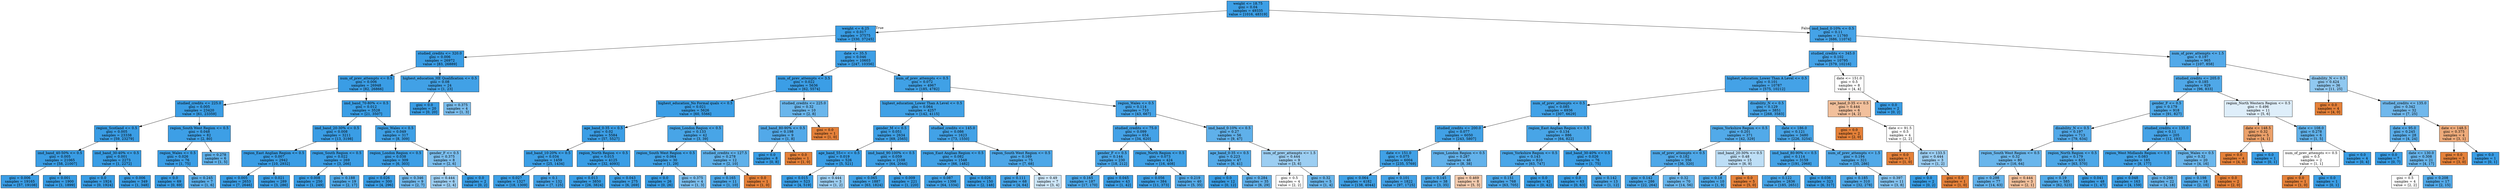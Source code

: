 digraph Tree {
node [shape=box, style="filled", color="black"] ;
0 [label="weight <= 18.75\ngini = 0.04\nsamples = 49335\nvalue = [1016, 48319]", fillcolor="#399de5fa"] ;
1 [label="weight <= 6.25\ngini = 0.017\nsamples = 37575\nvalue = [330, 37245]", fillcolor="#399de5fd"] ;
0 -> 1 [labeldistance=2.5, labelangle=45, headlabel="True"] ;
2 [label="studied_credits <= 320.0\ngini = 0.006\nsamples = 26972\nvalue = [83, 26889]", fillcolor="#399de5fe"] ;
1 -> 2 ;
3 [label="num_of_prev_attempts <= 0.5\ngini = 0.006\nsamples = 26948\nvalue = [82, 26866]", fillcolor="#399de5fe"] ;
2 -> 3 ;
4 [label="studied_credits <= 225.0\ngini = 0.005\nsamples = 23420\nvalue = [61, 23359]", fillcolor="#399de5fe"] ;
3 -> 4 ;
5 [label="region_Scotland <= 0.5\ngini = 0.005\nsamples = 23338\nvalue = [59, 23279]", fillcolor="#399de5fe"] ;
4 -> 5 ;
6 [label="imd_band_40-50% <= 0.5\ngini = 0.005\nsamples = 21065\nvalue = [58, 21007]", fillcolor="#399de5fe"] ;
5 -> 6 ;
7 [label="gini = 0.006\nsamples = 19165\nvalue = [57, 19108]", fillcolor="#399de5fe"] ;
6 -> 7 ;
8 [label="gini = 0.001\nsamples = 1900\nvalue = [1, 1899]", fillcolor="#399de5ff"] ;
6 -> 8 ;
9 [label="imd_band_30-40% <= 0.5\ngini = 0.001\nsamples = 2273\nvalue = [1, 2272]", fillcolor="#399de5ff"] ;
5 -> 9 ;
10 [label="gini = 0.0\nsamples = 1924\nvalue = [0, 1924]", fillcolor="#399de5ff"] ;
9 -> 10 ;
11 [label="gini = 0.006\nsamples = 349\nvalue = [1, 348]", fillcolor="#399de5fe"] ;
9 -> 11 ;
12 [label="region_South West Region <= 0.5\ngini = 0.048\nsamples = 82\nvalue = [2, 80]", fillcolor="#399de5f9"] ;
4 -> 12 ;
13 [label="region_Wales <= 0.5\ngini = 0.026\nsamples = 76\nvalue = [1, 75]", fillcolor="#399de5fc"] ;
12 -> 13 ;
14 [label="gini = 0.0\nsamples = 69\nvalue = [0, 69]", fillcolor="#399de5ff"] ;
13 -> 14 ;
15 [label="gini = 0.245\nsamples = 7\nvalue = [1, 6]", fillcolor="#399de5d4"] ;
13 -> 15 ;
16 [label="gini = 0.278\nsamples = 6\nvalue = [1, 5]", fillcolor="#399de5cc"] ;
12 -> 16 ;
17 [label="imd_band_70-80% <= 0.5\ngini = 0.012\nsamples = 3528\nvalue = [21, 3507]", fillcolor="#399de5fd"] ;
3 -> 17 ;
18 [label="imd_band_20-30% <= 0.5\ngini = 0.008\nsamples = 3211\nvalue = [13, 3198]", fillcolor="#399de5fe"] ;
17 -> 18 ;
19 [label="region_East Anglian Region <= 0.5\ngini = 0.007\nsamples = 2942\nvalue = [10, 2932]", fillcolor="#399de5fe"] ;
18 -> 19 ;
20 [label="gini = 0.005\nsamples = 2653\nvalue = [7, 2646]", fillcolor="#399de5fe"] ;
19 -> 20 ;
21 [label="gini = 0.021\nsamples = 289\nvalue = [3, 286]", fillcolor="#399de5fc"] ;
19 -> 21 ;
22 [label="region_South Region <= 0.5\ngini = 0.022\nsamples = 269\nvalue = [3, 266]", fillcolor="#399de5fc"] ;
18 -> 22 ;
23 [label="gini = 0.008\nsamples = 250\nvalue = [1, 249]", fillcolor="#399de5fe"] ;
22 -> 23 ;
24 [label="gini = 0.188\nsamples = 19\nvalue = [2, 17]", fillcolor="#399de5e1"] ;
22 -> 24 ;
25 [label="region_Wales <= 0.5\ngini = 0.049\nsamples = 317\nvalue = [8, 309]", fillcolor="#399de5f8"] ;
17 -> 25 ;
26 [label="region_London Region <= 0.5\ngini = 0.038\nsamples = 309\nvalue = [6, 303]", fillcolor="#399de5fa"] ;
25 -> 26 ;
27 [label="gini = 0.026\nsamples = 300\nvalue = [4, 296]", fillcolor="#399de5fc"] ;
26 -> 27 ;
28 [label="gini = 0.346\nsamples = 9\nvalue = [2, 7]", fillcolor="#399de5b6"] ;
26 -> 28 ;
29 [label="gender_F <= 0.5\ngini = 0.375\nsamples = 8\nvalue = [2, 6]", fillcolor="#399de5aa"] ;
25 -> 29 ;
30 [label="gini = 0.444\nsamples = 6\nvalue = [2, 4]", fillcolor="#399de57f"] ;
29 -> 30 ;
31 [label="gini = 0.0\nsamples = 2\nvalue = [0, 2]", fillcolor="#399de5ff"] ;
29 -> 31 ;
32 [label="highest_education_HE Qualification <= 0.5\ngini = 0.08\nsamples = 24\nvalue = [1, 23]", fillcolor="#399de5f4"] ;
2 -> 32 ;
33 [label="gini = 0.0\nsamples = 20\nvalue = [0, 20]", fillcolor="#399de5ff"] ;
32 -> 33 ;
34 [label="gini = 0.375\nsamples = 4\nvalue = [1, 3]", fillcolor="#399de5aa"] ;
32 -> 34 ;
35 [label="date <= 35.5\ngini = 0.046\nsamples = 10603\nvalue = [247, 10356]", fillcolor="#399de5f9"] ;
1 -> 35 ;
36 [label="num_of_prev_attempts <= 3.5\ngini = 0.022\nsamples = 5636\nvalue = [62, 5574]", fillcolor="#399de5fc"] ;
35 -> 36 ;
37 [label="highest_education_No Formal quals <= 0.5\ngini = 0.021\nsamples = 5626\nvalue = [60, 5566]", fillcolor="#399de5fc"] ;
36 -> 37 ;
38 [label="age_band_0-35 <= 0.5\ngini = 0.02\nsamples = 5584\nvalue = [57, 5527]", fillcolor="#399de5fc"] ;
37 -> 38 ;
39 [label="imd_band_10-20% <= 0.5\ngini = 0.034\nsamples = 1459\nvalue = [25, 1434]", fillcolor="#399de5fb"] ;
38 -> 39 ;
40 [label="gini = 0.027\nsamples = 1327\nvalue = [18, 1309]", fillcolor="#399de5fb"] ;
39 -> 40 ;
41 [label="gini = 0.1\nsamples = 132\nvalue = [7, 125]", fillcolor="#399de5f1"] ;
39 -> 41 ;
42 [label="region_North Region <= 0.5\ngini = 0.015\nsamples = 4125\nvalue = [32, 4093]", fillcolor="#399de5fd"] ;
38 -> 42 ;
43 [label="gini = 0.013\nsamples = 3850\nvalue = [26, 3824]", fillcolor="#399de5fd"] ;
42 -> 43 ;
44 [label="gini = 0.043\nsamples = 275\nvalue = [6, 269]", fillcolor="#399de5f9"] ;
42 -> 44 ;
45 [label="region_London Region <= 0.5\ngini = 0.133\nsamples = 42\nvalue = [3, 39]", fillcolor="#399de5eb"] ;
37 -> 45 ;
46 [label="region_South West Region <= 0.5\ngini = 0.064\nsamples = 30\nvalue = [1, 29]", fillcolor="#399de5f6"] ;
45 -> 46 ;
47 [label="gini = 0.0\nsamples = 26\nvalue = [0, 26]", fillcolor="#399de5ff"] ;
46 -> 47 ;
48 [label="gini = 0.375\nsamples = 4\nvalue = [1, 3]", fillcolor="#399de5aa"] ;
46 -> 48 ;
49 [label="studied_credits <= 127.5\ngini = 0.278\nsamples = 12\nvalue = [2, 10]", fillcolor="#399de5cc"] ;
45 -> 49 ;
50 [label="gini = 0.165\nsamples = 11\nvalue = [1, 10]", fillcolor="#399de5e6"] ;
49 -> 50 ;
51 [label="gini = 0.0\nsamples = 1\nvalue = [1, 0]", fillcolor="#e58139ff"] ;
49 -> 51 ;
52 [label="studied_credits <= 225.0\ngini = 0.32\nsamples = 10\nvalue = [2, 8]", fillcolor="#399de5bf"] ;
36 -> 52 ;
53 [label="imd_band_80-90% <= 0.5\ngini = 0.198\nsamples = 9\nvalue = [1, 8]", fillcolor="#399de5df"] ;
52 -> 53 ;
54 [label="gini = 0.0\nsamples = 8\nvalue = [0, 8]", fillcolor="#399de5ff"] ;
53 -> 54 ;
55 [label="gini = 0.0\nsamples = 1\nvalue = [1, 0]", fillcolor="#e58139ff"] ;
53 -> 55 ;
56 [label="gini = 0.0\nsamples = 1\nvalue = [1, 0]", fillcolor="#e58139ff"] ;
52 -> 56 ;
57 [label="num_of_prev_attempts <= 0.5\ngini = 0.072\nsamples = 4967\nvalue = [185, 4782]", fillcolor="#399de5f5"] ;
35 -> 57 ;
58 [label="highest_education_Lower Than A Level <= 0.5\ngini = 0.064\nsamples = 4257\nvalue = [142, 4115]", fillcolor="#399de5f6"] ;
57 -> 58 ;
59 [label="gender_M <= 0.5\ngini = 0.051\nsamples = 2634\nvalue = [69, 2565]", fillcolor="#399de5f8"] ;
58 -> 59 ;
60 [label="age_band_55<= <= 0.5\ngini = 0.019\nsamples = 526\nvalue = [5, 521]", fillcolor="#399de5fd"] ;
59 -> 60 ;
61 [label="gini = 0.015\nsamples = 523\nvalue = [4, 519]", fillcolor="#399de5fd"] ;
60 -> 61 ;
62 [label="gini = 0.444\nsamples = 3\nvalue = [1, 2]", fillcolor="#399de57f"] ;
60 -> 62 ;
63 [label="imd_band_90-100% <= 0.5\ngini = 0.059\nsamples = 2108\nvalue = [64, 2044]", fillcolor="#399de5f7"] ;
59 -> 63 ;
64 [label="gini = 0.065\nsamples = 1887\nvalue = [63, 1824]", fillcolor="#399de5f6"] ;
63 -> 64 ;
65 [label="gini = 0.009\nsamples = 221\nvalue = [1, 220]", fillcolor="#399de5fe"] ;
63 -> 65 ;
66 [label="studied_credits <= 145.0\ngini = 0.086\nsamples = 1623\nvalue = [73, 1550]", fillcolor="#399de5f3"] ;
58 -> 66 ;
67 [label="region_East Anglian Region <= 0.5\ngini = 0.082\nsamples = 1548\nvalue = [66, 1482]", fillcolor="#399de5f4"] ;
66 -> 67 ;
68 [label="gini = 0.087\nsamples = 1398\nvalue = [64, 1334]", fillcolor="#399de5f3"] ;
67 -> 68 ;
69 [label="gini = 0.026\nsamples = 150\nvalue = [2, 148]", fillcolor="#399de5fc"] ;
67 -> 69 ;
70 [label="region_South West Region <= 0.5\ngini = 0.169\nsamples = 75\nvalue = [7, 68]", fillcolor="#399de5e5"] ;
66 -> 70 ;
71 [label="gini = 0.111\nsamples = 68\nvalue = [4, 64]", fillcolor="#399de5ef"] ;
70 -> 71 ;
72 [label="gini = 0.49\nsamples = 7\nvalue = [3, 4]", fillcolor="#399de540"] ;
70 -> 72 ;
73 [label="region_Wales <= 0.5\ngini = 0.114\nsamples = 710\nvalue = [43, 667]", fillcolor="#399de5ef"] ;
57 -> 73 ;
74 [label="studied_credits <= 75.0\ngini = 0.099\nsamples = 654\nvalue = [34, 620]", fillcolor="#399de5f1"] ;
73 -> 74 ;
75 [label="gender_F <= 0.5\ngini = 0.144\nsamples = 230\nvalue = [18, 212]", fillcolor="#399de5e9"] ;
74 -> 75 ;
76 [label="gini = 0.165\nsamples = 187\nvalue = [17, 170]", fillcolor="#399de5e6"] ;
75 -> 76 ;
77 [label="gini = 0.045\nsamples = 43\nvalue = [1, 42]", fillcolor="#399de5f9"] ;
75 -> 77 ;
78 [label="region_North Region <= 0.5\ngini = 0.073\nsamples = 424\nvalue = [16, 408]", fillcolor="#399de5f5"] ;
74 -> 78 ;
79 [label="gini = 0.056\nsamples = 384\nvalue = [11, 373]", fillcolor="#399de5f7"] ;
78 -> 79 ;
80 [label="gini = 0.219\nsamples = 40\nvalue = [5, 35]", fillcolor="#399de5db"] ;
78 -> 80 ;
81 [label="imd_band_0-10% <= 0.5\ngini = 0.27\nsamples = 56\nvalue = [9, 47]", fillcolor="#399de5ce"] ;
73 -> 81 ;
82 [label="age_band_0-35 <= 0.5\ngini = 0.223\nsamples = 47\nvalue = [6, 41]", fillcolor="#399de5da"] ;
81 -> 82 ;
83 [label="gini = 0.0\nsamples = 12\nvalue = [0, 12]", fillcolor="#399de5ff"] ;
82 -> 83 ;
84 [label="gini = 0.284\nsamples = 35\nvalue = [6, 29]", fillcolor="#399de5ca"] ;
82 -> 84 ;
85 [label="num_of_prev_attempts <= 1.5\ngini = 0.444\nsamples = 9\nvalue = [3, 6]", fillcolor="#399de57f"] ;
81 -> 85 ;
86 [label="gini = 0.5\nsamples = 4\nvalue = [2, 2]", fillcolor="#e5813900"] ;
85 -> 86 ;
87 [label="gini = 0.32\nsamples = 5\nvalue = [1, 4]", fillcolor="#399de5bf"] ;
85 -> 87 ;
88 [label="imd_band_0-10% <= 0.5\ngini = 0.11\nsamples = 11760\nvalue = [686, 11074]", fillcolor="#399de5ef"] ;
0 -> 88 [labeldistance=2.5, labelangle=-45, headlabel="False"] ;
89 [label="studied_credits <= 345.0\ngini = 0.102\nsamples = 10795\nvalue = [579, 10216]", fillcolor="#399de5f1"] ;
88 -> 89 ;
90 [label="highest_education_Lower Than A Level <= 0.5\ngini = 0.101\nsamples = 10787\nvalue = [575, 10212]", fillcolor="#399de5f1"] ;
89 -> 90 ;
91 [label="num_of_prev_attempts <= 0.5\ngini = 0.085\nsamples = 6936\nvalue = [307, 6629]", fillcolor="#399de5f3"] ;
90 -> 91 ;
92 [label="studied_credits <= 200.0\ngini = 0.077\nsamples = 6050\nvalue = [243, 5807]", fillcolor="#399de5f4"] ;
91 -> 92 ;
93 [label="date <= 151.0\ngini = 0.075\nsamples = 6004\nvalue = [235, 5769]", fillcolor="#399de5f5"] ;
92 -> 93 ;
94 [label="gini = 0.064\nsamples = 4182\nvalue = [138, 4044]", fillcolor="#399de5f6"] ;
93 -> 94 ;
95 [label="gini = 0.101\nsamples = 1822\nvalue = [97, 1725]", fillcolor="#399de5f1"] ;
93 -> 95 ;
96 [label="region_London Region <= 0.5\ngini = 0.287\nsamples = 46\nvalue = [8, 38]", fillcolor="#399de5c9"] ;
92 -> 96 ;
97 [label="gini = 0.145\nsamples = 38\nvalue = [3, 35]", fillcolor="#399de5e9"] ;
96 -> 97 ;
98 [label="gini = 0.469\nsamples = 8\nvalue = [5, 3]", fillcolor="#e5813966"] ;
96 -> 98 ;
99 [label="region_East Anglian Region <= 0.5\ngini = 0.134\nsamples = 886\nvalue = [64, 822]", fillcolor="#399de5eb"] ;
91 -> 99 ;
100 [label="region_Yorkshire Region <= 0.5\ngini = 0.143\nsamples = 810\nvalue = [63, 747]", fillcolor="#399de5e9"] ;
99 -> 100 ;
101 [label="gini = 0.151\nsamples = 768\nvalue = [63, 705]", fillcolor="#399de5e8"] ;
100 -> 101 ;
102 [label="gini = 0.0\nsamples = 42\nvalue = [0, 42]", fillcolor="#399de5ff"] ;
100 -> 102 ;
103 [label="imd_band_30-40% <= 0.5\ngini = 0.026\nsamples = 76\nvalue = [1, 75]", fillcolor="#399de5fc"] ;
99 -> 103 ;
104 [label="gini = 0.0\nsamples = 63\nvalue = [0, 63]", fillcolor="#399de5ff"] ;
103 -> 104 ;
105 [label="gini = 0.142\nsamples = 13\nvalue = [1, 12]", fillcolor="#399de5ea"] ;
103 -> 105 ;
106 [label="disability_N <= 0.5\ngini = 0.129\nsamples = 3851\nvalue = [268, 3583]", fillcolor="#399de5ec"] ;
90 -> 106 ;
107 [label="region_Yorkshire Region <= 0.5\ngini = 0.201\nsamples = 371\nvalue = [42, 329]", fillcolor="#399de5de"] ;
106 -> 107 ;
108 [label="num_of_prev_attempts <= 0.5\ngini = 0.182\nsamples = 356\nvalue = [36, 320]", fillcolor="#399de5e2"] ;
107 -> 108 ;
109 [label="gini = 0.142\nsamples = 286\nvalue = [22, 264]", fillcolor="#399de5ea"] ;
108 -> 109 ;
110 [label="gini = 0.32\nsamples = 70\nvalue = [14, 56]", fillcolor="#399de5bf"] ;
108 -> 110 ;
111 [label="imd_band_20-30% <= 0.5\ngini = 0.48\nsamples = 15\nvalue = [6, 9]", fillcolor="#399de555"] ;
107 -> 111 ;
112 [label="gini = 0.18\nsamples = 10\nvalue = [1, 9]", fillcolor="#399de5e3"] ;
111 -> 112 ;
113 [label="gini = 0.0\nsamples = 5\nvalue = [5, 0]", fillcolor="#e58139ff"] ;
111 -> 113 ;
114 [label="date <= 186.0\ngini = 0.121\nsamples = 3480\nvalue = [226, 3254]", fillcolor="#399de5ed"] ;
106 -> 114 ;
115 [label="imd_band_80-90% <= 0.5\ngini = 0.114\nsamples = 3159\nvalue = [191, 2968]", fillcolor="#399de5ef"] ;
114 -> 115 ;
116 [label="gini = 0.122\nsamples = 2836\nvalue = [185, 2651]", fillcolor="#399de5ed"] ;
115 -> 116 ;
117 [label="gini = 0.036\nsamples = 323\nvalue = [6, 317]", fillcolor="#399de5fa"] ;
115 -> 117 ;
118 [label="num_of_prev_attempts <= 1.5\ngini = 0.194\nsamples = 321\nvalue = [35, 286]", fillcolor="#399de5e0"] ;
114 -> 118 ;
119 [label="gini = 0.185\nsamples = 310\nvalue = [32, 278]", fillcolor="#399de5e2"] ;
118 -> 119 ;
120 [label="gini = 0.397\nsamples = 11\nvalue = [3, 8]", fillcolor="#399de59f"] ;
118 -> 120 ;
121 [label="date <= 151.0\ngini = 0.5\nsamples = 8\nvalue = [4, 4]", fillcolor="#e5813900"] ;
89 -> 121 ;
122 [label="age_band_0-35 <= 0.5\ngini = 0.444\nsamples = 6\nvalue = [4, 2]", fillcolor="#e581397f"] ;
121 -> 122 ;
123 [label="gini = 0.0\nsamples = 2\nvalue = [2, 0]", fillcolor="#e58139ff"] ;
122 -> 123 ;
124 [label="date <= 91.5\ngini = 0.5\nsamples = 4\nvalue = [2, 2]", fillcolor="#e5813900"] ;
122 -> 124 ;
125 [label="gini = 0.0\nsamples = 1\nvalue = [1, 0]", fillcolor="#e58139ff"] ;
124 -> 125 ;
126 [label="date <= 133.5\ngini = 0.444\nsamples = 3\nvalue = [1, 2]", fillcolor="#399de57f"] ;
124 -> 126 ;
127 [label="gini = 0.0\nsamples = 2\nvalue = [0, 2]", fillcolor="#399de5ff"] ;
126 -> 127 ;
128 [label="gini = 0.0\nsamples = 1\nvalue = [1, 0]", fillcolor="#e58139ff"] ;
126 -> 128 ;
129 [label="gini = 0.0\nsamples = 2\nvalue = [0, 2]", fillcolor="#399de5ff"] ;
121 -> 129 ;
130 [label="num_of_prev_attempts <= 1.5\ngini = 0.197\nsamples = 965\nvalue = [107, 858]", fillcolor="#399de5df"] ;
88 -> 130 ;
131 [label="studied_credits <= 205.0\ngini = 0.185\nsamples = 929\nvalue = [96, 833]", fillcolor="#399de5e2"] ;
130 -> 131 ;
132 [label="gender_F <= 0.5\ngini = 0.179\nsamples = 918\nvalue = [91, 827]", fillcolor="#399de5e3"] ;
131 -> 132 ;
133 [label="disability_N <= 0.5\ngini = 0.197\nsamples = 713\nvalue = [79, 634]", fillcolor="#399de5df"] ;
132 -> 133 ;
134 [label="region_South West Region <= 0.5\ngini = 0.32\nsamples = 80\nvalue = [16, 64]", fillcolor="#399de5bf"] ;
133 -> 134 ;
135 [label="gini = 0.298\nsamples = 77\nvalue = [14, 63]", fillcolor="#399de5c6"] ;
134 -> 135 ;
136 [label="gini = 0.444\nsamples = 3\nvalue = [2, 1]", fillcolor="#e581397f"] ;
134 -> 136 ;
137 [label="region_North Region <= 0.5\ngini = 0.179\nsamples = 633\nvalue = [63, 570]", fillcolor="#399de5e3"] ;
133 -> 137 ;
138 [label="gini = 0.19\nsamples = 585\nvalue = [62, 523]", fillcolor="#399de5e1"] ;
137 -> 138 ;
139 [label="gini = 0.041\nsamples = 48\nvalue = [1, 47]", fillcolor="#399de5fa"] ;
137 -> 139 ;
140 [label="studied_credits <= 135.0\ngini = 0.11\nsamples = 205\nvalue = [12, 193]", fillcolor="#399de5ef"] ;
132 -> 140 ;
141 [label="region_West Midlands Region <= 0.5\ngini = 0.083\nsamples = 185\nvalue = [8, 177]", fillcolor="#399de5f3"] ;
140 -> 141 ;
142 [label="gini = 0.048\nsamples = 163\nvalue = [4, 159]", fillcolor="#399de5f9"] ;
141 -> 142 ;
143 [label="gini = 0.298\nsamples = 22\nvalue = [4, 18]", fillcolor="#399de5c6"] ;
141 -> 143 ;
144 [label="region_Wales <= 0.5\ngini = 0.32\nsamples = 20\nvalue = [4, 16]", fillcolor="#399de5bf"] ;
140 -> 144 ;
145 [label="gini = 0.198\nsamples = 18\nvalue = [2, 16]", fillcolor="#399de5df"] ;
144 -> 145 ;
146 [label="gini = 0.0\nsamples = 2\nvalue = [2, 0]", fillcolor="#e58139ff"] ;
144 -> 146 ;
147 [label="region_North Western Region <= 0.5\ngini = 0.496\nsamples = 11\nvalue = [5, 6]", fillcolor="#399de52a"] ;
131 -> 147 ;
148 [label="date <= 148.5\ngini = 0.32\nsamples = 5\nvalue = [4, 1]", fillcolor="#e58139bf"] ;
147 -> 148 ;
149 [label="gini = 0.0\nsamples = 4\nvalue = [4, 0]", fillcolor="#e58139ff"] ;
148 -> 149 ;
150 [label="gini = 0.0\nsamples = 1\nvalue = [0, 1]", fillcolor="#399de5ff"] ;
148 -> 150 ;
151 [label="date <= 108.0\ngini = 0.278\nsamples = 6\nvalue = [1, 5]", fillcolor="#399de5cc"] ;
147 -> 151 ;
152 [label="num_of_prev_attempts <= 0.5\ngini = 0.5\nsamples = 2\nvalue = [1, 1]", fillcolor="#e5813900"] ;
151 -> 152 ;
153 [label="gini = 0.0\nsamples = 1\nvalue = [1, 0]", fillcolor="#e58139ff"] ;
152 -> 153 ;
154 [label="gini = 0.0\nsamples = 1\nvalue = [0, 1]", fillcolor="#399de5ff"] ;
152 -> 154 ;
155 [label="gini = 0.0\nsamples = 4\nvalue = [0, 4]", fillcolor="#399de5ff"] ;
151 -> 155 ;
156 [label="disability_N <= 0.5\ngini = 0.424\nsamples = 36\nvalue = [11, 25]", fillcolor="#399de58f"] ;
130 -> 156 ;
157 [label="gini = 0.0\nsamples = 4\nvalue = [4, 0]", fillcolor="#e58139ff"] ;
156 -> 157 ;
158 [label="studied_credits <= 135.0\ngini = 0.342\nsamples = 32\nvalue = [7, 25]", fillcolor="#399de5b8"] ;
156 -> 158 ;
159 [label="date <= 95.0\ngini = 0.245\nsamples = 28\nvalue = [4, 24]", fillcolor="#399de5d4"] ;
158 -> 159 ;
160 [label="gini = 0.0\nsamples = 7\nvalue = [0, 7]", fillcolor="#399de5ff"] ;
159 -> 160 ;
161 [label="date <= 130.0\ngini = 0.308\nsamples = 21\nvalue = [4, 17]", fillcolor="#399de5c3"] ;
159 -> 161 ;
162 [label="gini = 0.5\nsamples = 4\nvalue = [2, 2]", fillcolor="#e5813900"] ;
161 -> 162 ;
163 [label="gini = 0.208\nsamples = 17\nvalue = [2, 15]", fillcolor="#399de5dd"] ;
161 -> 163 ;
164 [label="date <= 148.5\ngini = 0.375\nsamples = 4\nvalue = [3, 1]", fillcolor="#e58139aa"] ;
158 -> 164 ;
165 [label="gini = 0.0\nsamples = 3\nvalue = [3, 0]", fillcolor="#e58139ff"] ;
164 -> 165 ;
166 [label="gini = 0.0\nsamples = 1\nvalue = [0, 1]", fillcolor="#399de5ff"] ;
164 -> 166 ;
}